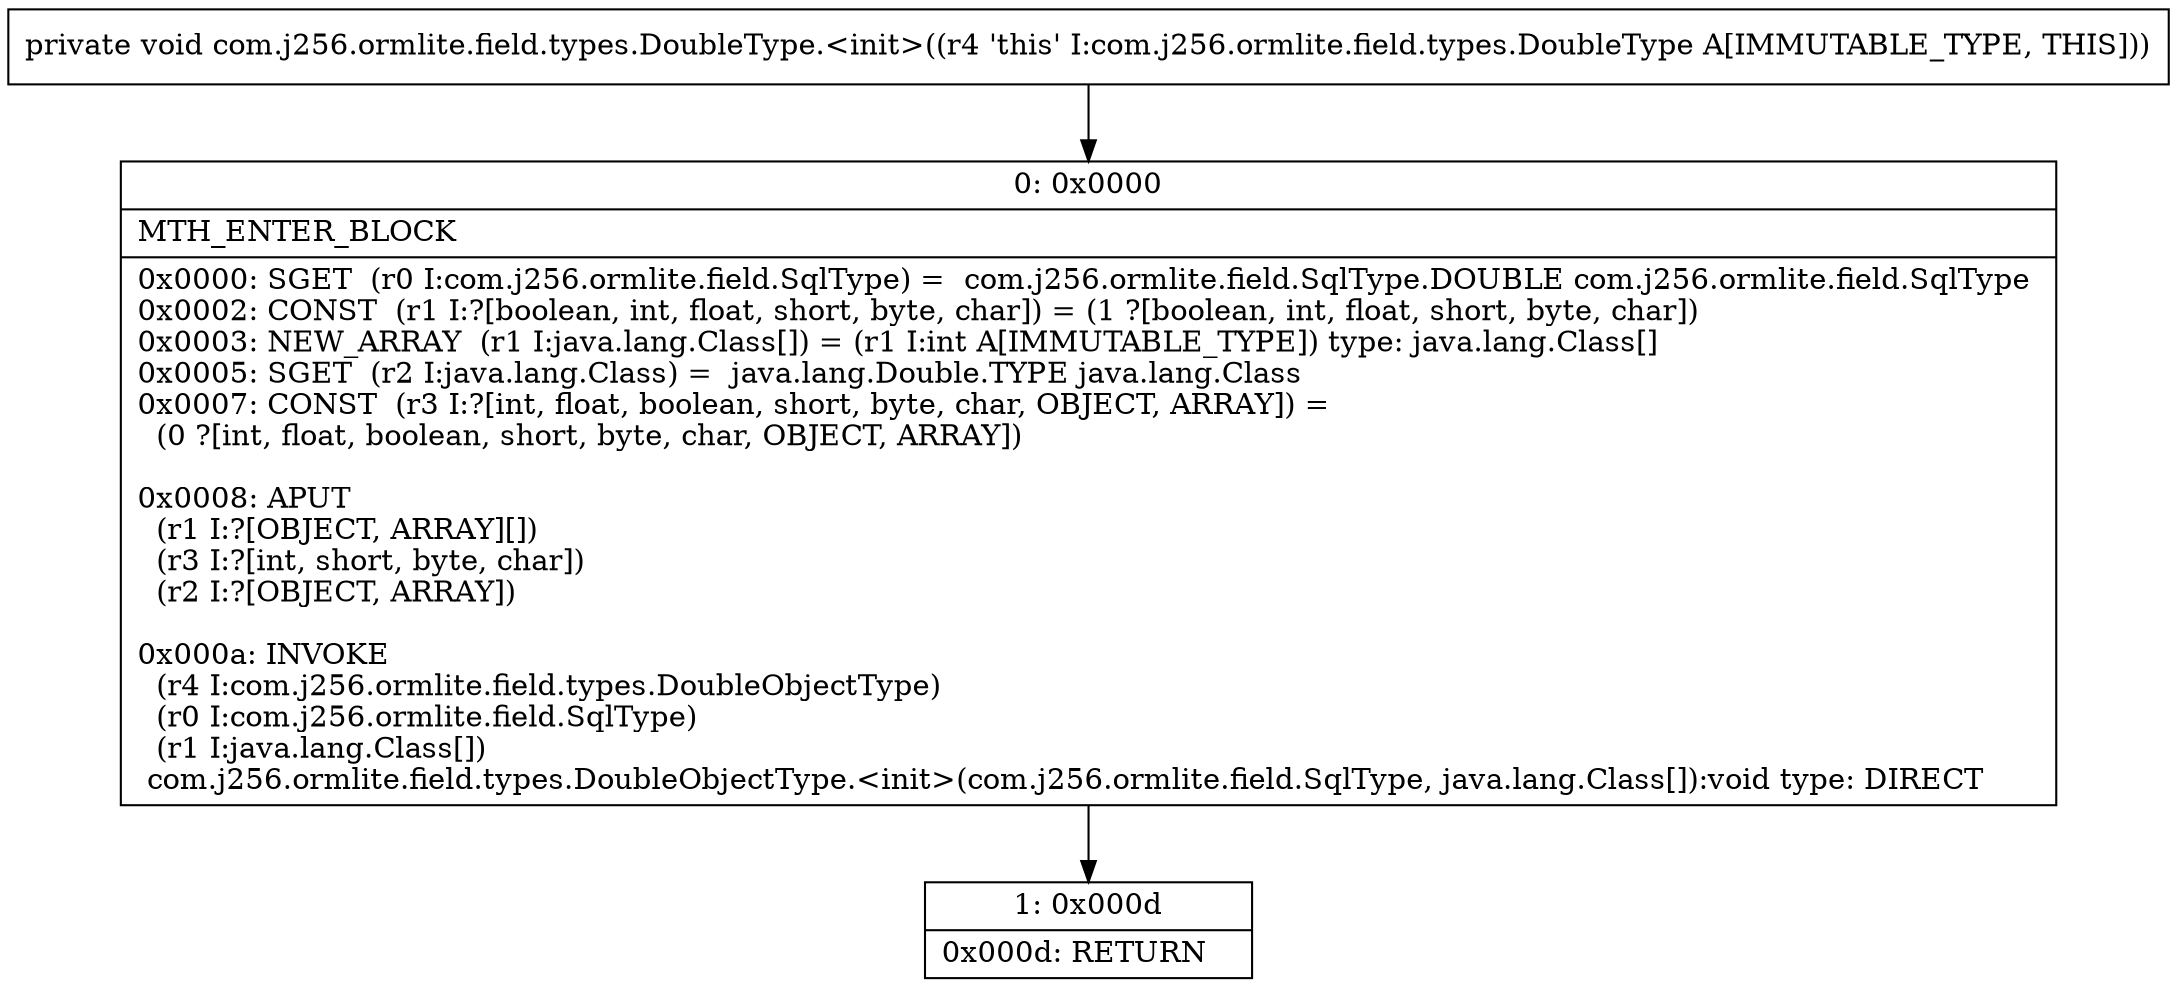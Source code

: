 digraph "CFG forcom.j256.ormlite.field.types.DoubleType.\<init\>()V" {
Node_0 [shape=record,label="{0\:\ 0x0000|MTH_ENTER_BLOCK\l|0x0000: SGET  (r0 I:com.j256.ormlite.field.SqlType) =  com.j256.ormlite.field.SqlType.DOUBLE com.j256.ormlite.field.SqlType \l0x0002: CONST  (r1 I:?[boolean, int, float, short, byte, char]) = (1 ?[boolean, int, float, short, byte, char]) \l0x0003: NEW_ARRAY  (r1 I:java.lang.Class[]) = (r1 I:int A[IMMUTABLE_TYPE]) type: java.lang.Class[] \l0x0005: SGET  (r2 I:java.lang.Class) =  java.lang.Double.TYPE java.lang.Class \l0x0007: CONST  (r3 I:?[int, float, boolean, short, byte, char, OBJECT, ARRAY]) = \l  (0 ?[int, float, boolean, short, byte, char, OBJECT, ARRAY])\l \l0x0008: APUT  \l  (r1 I:?[OBJECT, ARRAY][])\l  (r3 I:?[int, short, byte, char])\l  (r2 I:?[OBJECT, ARRAY])\l \l0x000a: INVOKE  \l  (r4 I:com.j256.ormlite.field.types.DoubleObjectType)\l  (r0 I:com.j256.ormlite.field.SqlType)\l  (r1 I:java.lang.Class[])\l com.j256.ormlite.field.types.DoubleObjectType.\<init\>(com.j256.ormlite.field.SqlType, java.lang.Class[]):void type: DIRECT \l}"];
Node_1 [shape=record,label="{1\:\ 0x000d|0x000d: RETURN   \l}"];
MethodNode[shape=record,label="{private void com.j256.ormlite.field.types.DoubleType.\<init\>((r4 'this' I:com.j256.ormlite.field.types.DoubleType A[IMMUTABLE_TYPE, THIS])) }"];
MethodNode -> Node_0;
Node_0 -> Node_1;
}

